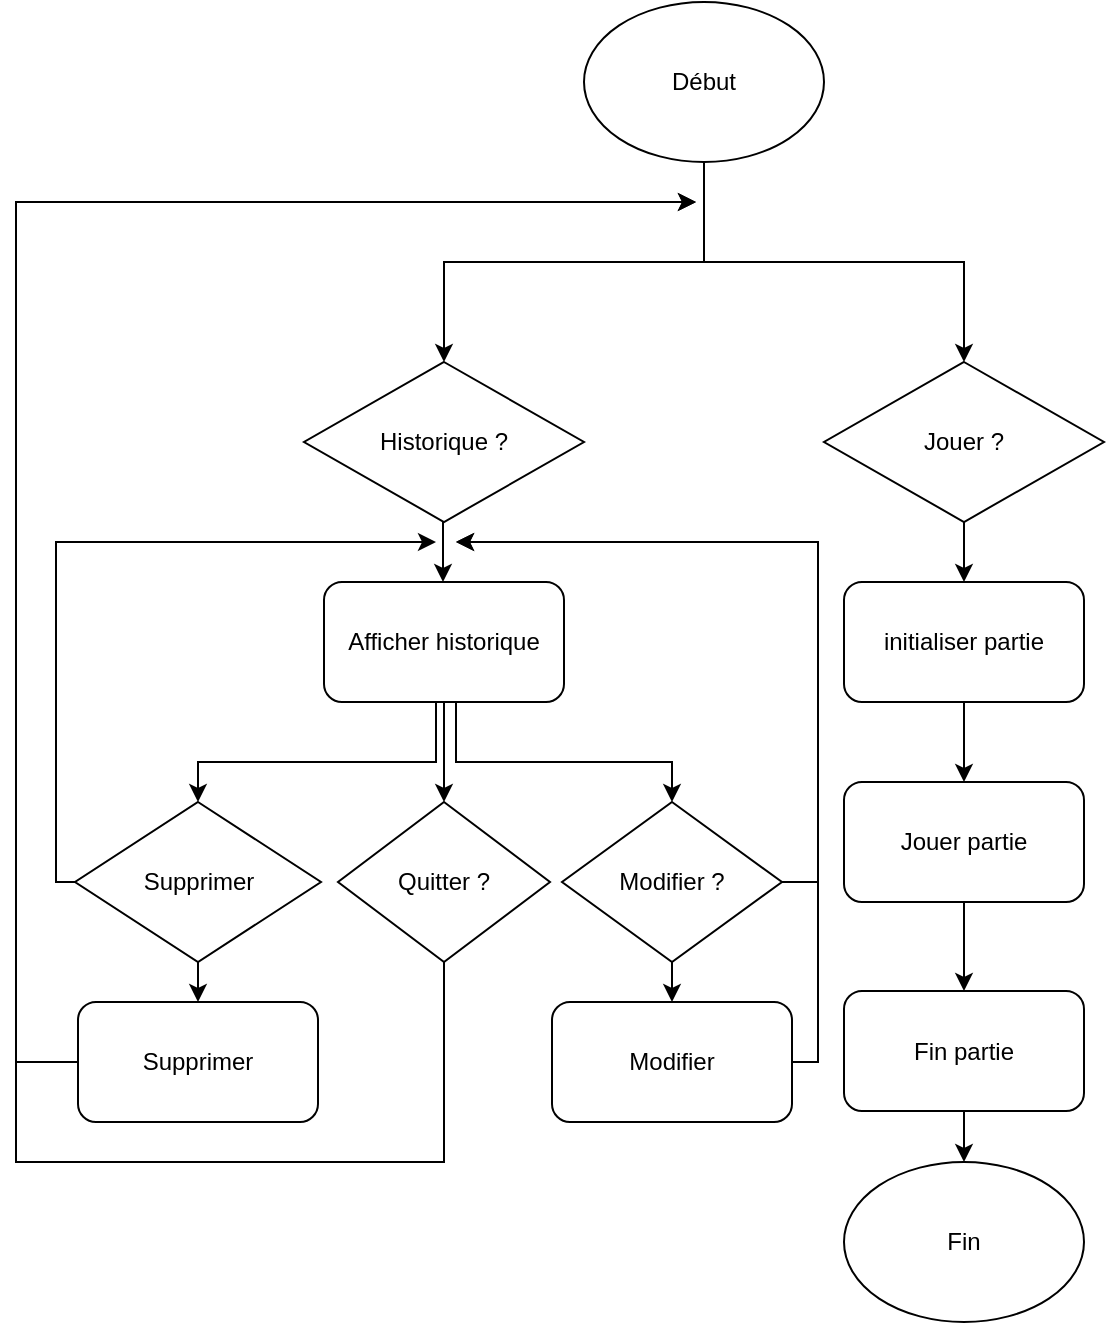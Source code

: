 <mxfile version="20.0.1" type="device" pages="4"><diagram id="KkVUG3RQoIaUx4awNnqN" name="main_menu"><mxGraphModel dx="1038" dy="579" grid="1" gridSize="10" guides="1" tooltips="1" connect="1" arrows="1" fold="1" page="1" pageScale="1" pageWidth="827" pageHeight="1169" math="0" shadow="0"><root><mxCell id="0"/><mxCell id="1" parent="0"/><mxCell id="xGXX86Dzffdt-CgrAbRX-1" style="edgeStyle=orthogonalEdgeStyle;rounded=0;orthogonalLoop=1;jettySize=auto;html=1;exitX=0.5;exitY=1;exitDx=0;exitDy=0;" edge="1" parent="1" source="jmRT0ch6LXETBB6M_RM3-1" target="bH9un8chpbnP7qli5ifg-1"><mxGeometry relative="1" as="geometry"/></mxCell><mxCell id="xGXX86Dzffdt-CgrAbRX-2" style="edgeStyle=orthogonalEdgeStyle;rounded=0;orthogonalLoop=1;jettySize=auto;html=1;exitX=0.5;exitY=1;exitDx=0;exitDy=0;entryX=0.5;entryY=0;entryDx=0;entryDy=0;" edge="1" parent="1" source="jmRT0ch6LXETBB6M_RM3-1" target="bH9un8chpbnP7qli5ifg-2"><mxGeometry relative="1" as="geometry"/></mxCell><mxCell id="jmRT0ch6LXETBB6M_RM3-1" value="Début" style="ellipse;whiteSpace=wrap;html=1;" vertex="1" parent="1"><mxGeometry x="354" y="60" width="120" height="80" as="geometry"/></mxCell><mxCell id="xGXX86Dzffdt-CgrAbRX-5" style="edgeStyle=orthogonalEdgeStyle;rounded=0;orthogonalLoop=1;jettySize=auto;html=1;exitX=0.5;exitY=1;exitDx=0;exitDy=0;entryX=0.5;entryY=0;entryDx=0;entryDy=0;" edge="1" parent="1"><mxGeometry relative="1" as="geometry"><mxPoint x="283.5" y="320" as="sourcePoint"/><mxPoint x="283.5" y="350" as="targetPoint"/></mxGeometry></mxCell><mxCell id="bH9un8chpbnP7qli5ifg-1" value="Historique ?" style="rhombus;whiteSpace=wrap;html=1;" vertex="1" parent="1"><mxGeometry x="214" y="240" width="140" height="80" as="geometry"/></mxCell><mxCell id="xGXX86Dzffdt-CgrAbRX-6" style="edgeStyle=orthogonalEdgeStyle;rounded=0;orthogonalLoop=1;jettySize=auto;html=1;exitX=0.5;exitY=1;exitDx=0;exitDy=0;entryX=0.5;entryY=0;entryDx=0;entryDy=0;" edge="1" parent="1" source="bH9un8chpbnP7qli5ifg-2" target="xGXX86Dzffdt-CgrAbRX-3"><mxGeometry relative="1" as="geometry"/></mxCell><mxCell id="bH9un8chpbnP7qli5ifg-2" value="Jouer ?" style="rhombus;whiteSpace=wrap;html=1;" vertex="1" parent="1"><mxGeometry x="474" y="240" width="140" height="80" as="geometry"/></mxCell><mxCell id="IkoMcCmRf7Yo2uoQWMhL-3" style="edgeStyle=orthogonalEdgeStyle;rounded=0;orthogonalLoop=1;jettySize=auto;html=1;exitX=0.5;exitY=1;exitDx=0;exitDy=0;entryX=0.5;entryY=0;entryDx=0;entryDy=0;" edge="1" parent="1" source="xGXX86Dzffdt-CgrAbRX-3" target="IkoMcCmRf7Yo2uoQWMhL-1"><mxGeometry relative="1" as="geometry"/></mxCell><mxCell id="xGXX86Dzffdt-CgrAbRX-3" value="initialiser partie" style="rounded=1;whiteSpace=wrap;html=1;" vertex="1" parent="1"><mxGeometry x="484" y="350" width="120" height="60" as="geometry"/></mxCell><mxCell id="xGXX86Dzffdt-CgrAbRX-11" style="edgeStyle=orthogonalEdgeStyle;rounded=0;orthogonalLoop=1;jettySize=auto;html=1;exitX=0.5;exitY=1;exitDx=0;exitDy=0;entryX=0.5;entryY=0;entryDx=0;entryDy=0;" edge="1" parent="1" target="xGXX86Dzffdt-CgrAbRX-9"><mxGeometry relative="1" as="geometry"><mxPoint x="251" y="410" as="sourcePoint"/><Array as="points"><mxPoint x="280" y="410"/><mxPoint x="280" y="440"/><mxPoint x="161" y="440"/></Array></mxGeometry></mxCell><mxCell id="xGXX86Dzffdt-CgrAbRX-12" style="edgeStyle=orthogonalEdgeStyle;rounded=0;orthogonalLoop=1;jettySize=auto;html=1;exitX=0.5;exitY=1;exitDx=0;exitDy=0;entryX=0.5;entryY=0;entryDx=0;entryDy=0;" edge="1" parent="1" target="xGXX86Dzffdt-CgrAbRX-10"><mxGeometry relative="1" as="geometry"><mxPoint x="325" y="410" as="sourcePoint"/><Array as="points"><mxPoint x="290" y="410"/><mxPoint x="290" y="440"/><mxPoint x="398" y="440"/></Array></mxGeometry></mxCell><mxCell id="xGXX86Dzffdt-CgrAbRX-24" style="edgeStyle=orthogonalEdgeStyle;rounded=0;orthogonalLoop=1;jettySize=auto;html=1;exitX=0.5;exitY=1;exitDx=0;exitDy=0;" edge="1" parent="1" source="xGXX86Dzffdt-CgrAbRX-4" target="xGXX86Dzffdt-CgrAbRX-23"><mxGeometry relative="1" as="geometry"/></mxCell><mxCell id="xGXX86Dzffdt-CgrAbRX-4" value="Afficher historique" style="rounded=1;whiteSpace=wrap;html=1;" vertex="1" parent="1"><mxGeometry x="224" y="350" width="120" height="60" as="geometry"/></mxCell><mxCell id="xGXX86Dzffdt-CgrAbRX-16" style="edgeStyle=orthogonalEdgeStyle;rounded=0;orthogonalLoop=1;jettySize=auto;html=1;exitX=0.5;exitY=1;exitDx=0;exitDy=0;entryX=0.5;entryY=0;entryDx=0;entryDy=0;" edge="1" parent="1" source="xGXX86Dzffdt-CgrAbRX-9" target="xGXX86Dzffdt-CgrAbRX-13"><mxGeometry relative="1" as="geometry"/></mxCell><mxCell id="xGXX86Dzffdt-CgrAbRX-20" style="edgeStyle=orthogonalEdgeStyle;rounded=0;orthogonalLoop=1;jettySize=auto;html=1;exitX=0;exitY=0.5;exitDx=0;exitDy=0;" edge="1" parent="1" source="xGXX86Dzffdt-CgrAbRX-9"><mxGeometry relative="1" as="geometry"><mxPoint x="280" y="330" as="targetPoint"/><Array as="points"><mxPoint x="90" y="500"/><mxPoint x="90" y="330"/></Array></mxGeometry></mxCell><mxCell id="xGXX86Dzffdt-CgrAbRX-9" value="Supprimer" style="rhombus;whiteSpace=wrap;html=1;" vertex="1" parent="1"><mxGeometry x="99.5" y="460" width="123" height="80" as="geometry"/></mxCell><mxCell id="xGXX86Dzffdt-CgrAbRX-15" style="edgeStyle=orthogonalEdgeStyle;rounded=0;orthogonalLoop=1;jettySize=auto;html=1;exitX=0.5;exitY=1;exitDx=0;exitDy=0;entryX=0.5;entryY=0;entryDx=0;entryDy=0;" edge="1" parent="1" source="xGXX86Dzffdt-CgrAbRX-10" target="xGXX86Dzffdt-CgrAbRX-14"><mxGeometry relative="1" as="geometry"/></mxCell><mxCell id="xGXX86Dzffdt-CgrAbRX-21" style="edgeStyle=orthogonalEdgeStyle;rounded=0;orthogonalLoop=1;jettySize=auto;html=1;exitX=1;exitY=0.5;exitDx=0;exitDy=0;" edge="1" parent="1" source="xGXX86Dzffdt-CgrAbRX-10"><mxGeometry relative="1" as="geometry"><mxPoint x="290" y="330" as="targetPoint"/><Array as="points"><mxPoint x="471" y="500"/><mxPoint x="471" y="330"/><mxPoint x="451" y="330"/></Array></mxGeometry></mxCell><mxCell id="xGXX86Dzffdt-CgrAbRX-10" value="Modifier ?" style="rhombus;whiteSpace=wrap;html=1;" vertex="1" parent="1"><mxGeometry x="343" y="460" width="110" height="80" as="geometry"/></mxCell><mxCell id="xGXX86Dzffdt-CgrAbRX-18" style="edgeStyle=orthogonalEdgeStyle;rounded=0;orthogonalLoop=1;jettySize=auto;html=1;exitX=0;exitY=0.5;exitDx=0;exitDy=0;" edge="1" parent="1" source="xGXX86Dzffdt-CgrAbRX-13"><mxGeometry relative="1" as="geometry"><mxPoint x="410" y="160" as="targetPoint"/><Array as="points"><mxPoint x="70" y="590"/><mxPoint x="70" y="160"/></Array></mxGeometry></mxCell><mxCell id="xGXX86Dzffdt-CgrAbRX-13" value="Supprimer" style="rounded=1;whiteSpace=wrap;html=1;" vertex="1" parent="1"><mxGeometry x="101" y="560" width="120" height="60" as="geometry"/></mxCell><mxCell id="xGXX86Dzffdt-CgrAbRX-22" style="edgeStyle=orthogonalEdgeStyle;rounded=0;orthogonalLoop=1;jettySize=auto;html=1;exitX=1;exitY=0.5;exitDx=0;exitDy=0;" edge="1" parent="1" source="xGXX86Dzffdt-CgrAbRX-14"><mxGeometry relative="1" as="geometry"><mxPoint x="290" y="330" as="targetPoint"/><Array as="points"><mxPoint x="471" y="590"/><mxPoint x="471" y="330"/></Array></mxGeometry></mxCell><mxCell id="xGXX86Dzffdt-CgrAbRX-14" value="Modifier" style="rounded=1;whiteSpace=wrap;html=1;" vertex="1" parent="1"><mxGeometry x="338" y="560" width="120" height="60" as="geometry"/></mxCell><mxCell id="xGXX86Dzffdt-CgrAbRX-26" style="edgeStyle=orthogonalEdgeStyle;rounded=0;orthogonalLoop=1;jettySize=auto;html=1;exitX=0.5;exitY=1;exitDx=0;exitDy=0;" edge="1" parent="1" source="xGXX86Dzffdt-CgrAbRX-23"><mxGeometry relative="1" as="geometry"><mxPoint x="410" y="160" as="targetPoint"/><Array as="points"><mxPoint x="284" y="640"/><mxPoint x="70" y="640"/><mxPoint x="70" y="160"/><mxPoint x="190" y="160"/></Array></mxGeometry></mxCell><mxCell id="xGXX86Dzffdt-CgrAbRX-23" value="Quitter ?" style="rhombus;whiteSpace=wrap;html=1;" vertex="1" parent="1"><mxGeometry x="231" y="460" width="106" height="80" as="geometry"/></mxCell><mxCell id="xGXX86Dzffdt-CgrAbRX-27" value="Fin" style="ellipse;whiteSpace=wrap;html=1;" vertex="1" parent="1"><mxGeometry x="484" y="640" width="120" height="80" as="geometry"/></mxCell><mxCell id="IkoMcCmRf7Yo2uoQWMhL-4" style="edgeStyle=orthogonalEdgeStyle;rounded=0;orthogonalLoop=1;jettySize=auto;html=1;exitX=0.5;exitY=1;exitDx=0;exitDy=0;entryX=0.5;entryY=0;entryDx=0;entryDy=0;" edge="1" parent="1" source="IkoMcCmRf7Yo2uoQWMhL-1" target="IkoMcCmRf7Yo2uoQWMhL-2"><mxGeometry relative="1" as="geometry"/></mxCell><mxCell id="IkoMcCmRf7Yo2uoQWMhL-1" value="Jouer partie" style="rounded=1;whiteSpace=wrap;html=1;" vertex="1" parent="1"><mxGeometry x="484" y="450" width="120" height="60" as="geometry"/></mxCell><mxCell id="IkoMcCmRf7Yo2uoQWMhL-5" style="edgeStyle=orthogonalEdgeStyle;rounded=0;orthogonalLoop=1;jettySize=auto;html=1;exitX=0.5;exitY=1;exitDx=0;exitDy=0;entryX=0.5;entryY=0;entryDx=0;entryDy=0;" edge="1" parent="1" source="IkoMcCmRf7Yo2uoQWMhL-2" target="xGXX86Dzffdt-CgrAbRX-27"><mxGeometry relative="1" as="geometry"/></mxCell><mxCell id="IkoMcCmRf7Yo2uoQWMhL-2" value="Fin partie" style="rounded=1;whiteSpace=wrap;html=1;" vertex="1" parent="1"><mxGeometry x="484" y="554.5" width="120" height="60" as="geometry"/></mxCell></root></mxGraphModel></diagram><diagram id="6PTwvpGMj78sXW2WjvAc" name="init_game"><mxGraphModel dx="1038" dy="579" grid="1" gridSize="10" guides="1" tooltips="1" connect="1" arrows="1" fold="1" page="1" pageScale="1" pageWidth="827" pageHeight="1169" math="0" shadow="0"><root><mxCell id="0"/><mxCell id="1" parent="0"/><mxCell id="9q3M-0PvtPAJ05o4D4KN-1" value="Début" style="ellipse;whiteSpace=wrap;html=1;" vertex="1" parent="1"><mxGeometry x="340" y="120" width="120" height="80" as="geometry"/></mxCell><mxCell id="9q3M-0PvtPAJ05o4D4KN-15" style="edgeStyle=orthogonalEdgeStyle;rounded=0;orthogonalLoop=1;jettySize=auto;html=1;exitX=0.5;exitY=1;exitDx=0;exitDy=0;entryX=0.5;entryY=0;entryDx=0;entryDy=0;" edge="1" parent="1" target="9q3M-0PvtPAJ05o4D4KN-3"><mxGeometry relative="1" as="geometry"><mxPoint x="400" y="200" as="sourcePoint"/></mxGeometry></mxCell><mxCell id="9q3M-0PvtPAJ05o4D4KN-9" style="edgeStyle=orthogonalEdgeStyle;rounded=0;orthogonalLoop=1;jettySize=auto;html=1;exitX=1;exitY=0.5;exitDx=0;exitDy=0;entryX=0;entryY=0.5;entryDx=0;entryDy=0;" edge="1" parent="1" source="9q3M-0PvtPAJ05o4D4KN-3" target="9q3M-0PvtPAJ05o4D4KN-4"><mxGeometry relative="1" as="geometry"/></mxCell><mxCell id="9q3M-0PvtPAJ05o4D4KN-3" value="Partie existante ?" style="rhombus;whiteSpace=wrap;html=1;" vertex="1" parent="1"><mxGeometry x="335" y="240" width="130" height="80" as="geometry"/></mxCell><mxCell id="9q3M-0PvtPAJ05o4D4KN-13" style="edgeStyle=orthogonalEdgeStyle;rounded=0;orthogonalLoop=1;jettySize=auto;html=1;exitX=0.5;exitY=1;exitDx=0;exitDy=0;entryX=0.5;entryY=0;entryDx=0;entryDy=0;" edge="1" parent="1" source="9q3M-0PvtPAJ05o4D4KN-4" target="9q3M-0PvtPAJ05o4D4KN-5"><mxGeometry relative="1" as="geometry"/></mxCell><mxCell id="9q3M-0PvtPAJ05o4D4KN-39" style="edgeStyle=orthogonalEdgeStyle;rounded=0;orthogonalLoop=1;jettySize=auto;html=1;exitX=1;exitY=0.5;exitDx=0;exitDy=0;" edge="1" parent="1" source="9q3M-0PvtPAJ05o4D4KN-4"><mxGeometry relative="1" as="geometry"><mxPoint x="400" y="800" as="targetPoint"/><Array as="points"><mxPoint x="760" y="280"/><mxPoint x="760" y="800"/><mxPoint x="650" y="800"/></Array></mxGeometry></mxCell><mxCell id="9q3M-0PvtPAJ05o4D4KN-4" value="Continuer ?" style="rhombus;whiteSpace=wrap;html=1;" vertex="1" parent="1"><mxGeometry x="550" y="240" width="125" height="80" as="geometry"/></mxCell><mxCell id="9q3M-0PvtPAJ05o4D4KN-10" style="edgeStyle=orthogonalEdgeStyle;rounded=0;orthogonalLoop=1;jettySize=auto;html=1;exitX=0.5;exitY=1;exitDx=0;exitDy=0;entryX=0.5;entryY=0;entryDx=0;entryDy=0;" edge="1" parent="1" source="9q3M-0PvtPAJ05o4D4KN-5" target="9q3M-0PvtPAJ05o4D4KN-6"><mxGeometry relative="1" as="geometry"/></mxCell><mxCell id="9q3M-0PvtPAJ05o4D4KN-5" value="Choix nb tours" style="rounded=1;whiteSpace=wrap;html=1;" vertex="1" parent="1"><mxGeometry x="340" y="360" width="120" height="60" as="geometry"/></mxCell><mxCell id="9q3M-0PvtPAJ05o4D4KN-11" style="edgeStyle=orthogonalEdgeStyle;rounded=0;orthogonalLoop=1;jettySize=auto;html=1;exitX=0.5;exitY=1;exitDx=0;exitDy=0;entryX=0.5;entryY=0;entryDx=0;entryDy=0;" edge="1" parent="1" source="9q3M-0PvtPAJ05o4D4KN-6" target="9q3M-0PvtPAJ05o4D4KN-7"><mxGeometry relative="1" as="geometry"/></mxCell><mxCell id="9q3M-0PvtPAJ05o4D4KN-6" value="choix nb quilles" style="rounded=1;whiteSpace=wrap;html=1;" vertex="1" parent="1"><mxGeometry x="340" y="450" width="120" height="60" as="geometry"/></mxCell><mxCell id="9q3M-0PvtPAJ05o4D4KN-20" style="edgeStyle=orthogonalEdgeStyle;rounded=0;orthogonalLoop=1;jettySize=auto;html=1;exitX=0.5;exitY=1;exitDx=0;exitDy=0;entryX=0.5;entryY=0;entryDx=0;entryDy=0;" edge="1" parent="1" source="9q3M-0PvtPAJ05o4D4KN-7" target="9q3M-0PvtPAJ05o4D4KN-19"><mxGeometry relative="1" as="geometry"/></mxCell><mxCell id="9q3M-0PvtPAJ05o4D4KN-24" style="edgeStyle=orthogonalEdgeStyle;rounded=0;orthogonalLoop=1;jettySize=auto;html=1;exitX=0.5;exitY=1;exitDx=0;exitDy=0;" edge="1" parent="1" source="9q3M-0PvtPAJ05o4D4KN-7" target="9q3M-0PvtPAJ05o4D4KN-22"><mxGeometry relative="1" as="geometry"/></mxCell><mxCell id="9q3M-0PvtPAJ05o4D4KN-7" value="Ajout joueur" style="rounded=1;whiteSpace=wrap;html=1;" vertex="1" parent="1"><mxGeometry x="340" y="555" width="120" height="60" as="geometry"/></mxCell><mxCell id="9q3M-0PvtPAJ05o4D4KN-8" value="" style="endArrow=classic;html=1;rounded=0;exitX=0.5;exitY=1;exitDx=0;exitDy=0;entryX=0.5;entryY=0;entryDx=0;entryDy=0;" edge="1" parent="1" source="9q3M-0PvtPAJ05o4D4KN-3" target="9q3M-0PvtPAJ05o4D4KN-5"><mxGeometry width="50" height="50" relative="1" as="geometry"><mxPoint x="390" y="460" as="sourcePoint"/><mxPoint x="440" y="410" as="targetPoint"/></mxGeometry></mxCell><mxCell id="9q3M-0PvtPAJ05o4D4KN-18" value="Fin" style="ellipse;whiteSpace=wrap;html=1;" vertex="1" parent="1"><mxGeometry x="335" y="1030" width="120" height="80" as="geometry"/></mxCell><mxCell id="9q3M-0PvtPAJ05o4D4KN-35" style="edgeStyle=orthogonalEdgeStyle;rounded=0;orthogonalLoop=1;jettySize=auto;html=1;exitX=0;exitY=0.5;exitDx=0;exitDy=0;" edge="1" parent="1" source="9q3M-0PvtPAJ05o4D4KN-19"><mxGeometry relative="1" as="geometry"><mxPoint x="400" y="540" as="targetPoint"/><Array as="points"><mxPoint x="250" y="710"/><mxPoint x="250" y="540"/><mxPoint x="290" y="540"/></Array></mxGeometry></mxCell><mxCell id="9q3M-0PvtPAJ05o4D4KN-37" style="edgeStyle=orthogonalEdgeStyle;rounded=0;orthogonalLoop=1;jettySize=auto;html=1;exitX=0.5;exitY=1;exitDx=0;exitDy=0;entryX=0.5;entryY=0;entryDx=0;entryDy=0;" edge="1" parent="1" source="9q3M-0PvtPAJ05o4D4KN-19" target="9q3M-0PvtPAJ05o4D4KN-36"><mxGeometry relative="1" as="geometry"/></mxCell><mxCell id="9q3M-0PvtPAJ05o4D4KN-19" value="nouveau joueur ?" style="rhombus;whiteSpace=wrap;html=1;" vertex="1" parent="1"><mxGeometry x="270" y="670" width="110" height="80" as="geometry"/></mxCell><mxCell id="9q3M-0PvtPAJ05o4D4KN-31" style="edgeStyle=orthogonalEdgeStyle;rounded=0;orthogonalLoop=1;jettySize=auto;html=1;exitX=1;exitY=0.5;exitDx=0;exitDy=0;entryX=0;entryY=0.5;entryDx=0;entryDy=0;" edge="1" parent="1" source="9q3M-0PvtPAJ05o4D4KN-22" target="9q3M-0PvtPAJ05o4D4KN-30"><mxGeometry relative="1" as="geometry"/></mxCell><mxCell id="9q3M-0PvtPAJ05o4D4KN-38" style="edgeStyle=orthogonalEdgeStyle;rounded=0;orthogonalLoop=1;jettySize=auto;html=1;exitX=0.5;exitY=1;exitDx=0;exitDy=0;entryX=0.5;entryY=0;entryDx=0;entryDy=0;" edge="1" parent="1" source="9q3M-0PvtPAJ05o4D4KN-22" target="9q3M-0PvtPAJ05o4D4KN-36"><mxGeometry relative="1" as="geometry"/></mxCell><mxCell id="9q3M-0PvtPAJ05o4D4KN-22" value="Suppression joueur ?" style="rhombus;whiteSpace=wrap;html=1;" vertex="1" parent="1"><mxGeometry x="414" y="670" width="130" height="80" as="geometry"/></mxCell><mxCell id="9q3M-0PvtPAJ05o4D4KN-34" style="edgeStyle=orthogonalEdgeStyle;rounded=0;orthogonalLoop=1;jettySize=auto;html=1;exitX=0.5;exitY=0;exitDx=0;exitDy=0;" edge="1" parent="1" source="9q3M-0PvtPAJ05o4D4KN-30"><mxGeometry relative="1" as="geometry"><mxPoint x="400" y="540" as="targetPoint"/><Array as="points"><mxPoint x="640" y="540"/><mxPoint x="570" y="540"/></Array></mxGeometry></mxCell><mxCell id="9q3M-0PvtPAJ05o4D4KN-30" value="supprimer joueur" style="rounded=1;whiteSpace=wrap;html=1;" vertex="1" parent="1"><mxGeometry x="580" y="680" width="120" height="60" as="geometry"/></mxCell><mxCell id="9q3M-0PvtPAJ05o4D4KN-50" style="edgeStyle=orthogonalEdgeStyle;rounded=0;orthogonalLoop=1;jettySize=auto;html=1;exitX=0.5;exitY=1;exitDx=0;exitDy=0;entryX=0.5;entryY=0;entryDx=0;entryDy=0;" edge="1" parent="1" source="9q3M-0PvtPAJ05o4D4KN-36" target="9q3M-0PvtPAJ05o4D4KN-49"><mxGeometry relative="1" as="geometry"/></mxCell><mxCell id="9q3M-0PvtPAJ05o4D4KN-36" value="Jouer partie" style="rounded=1;whiteSpace=wrap;html=1;" vertex="1" parent="1"><mxGeometry x="335" y="820" width="120" height="60" as="geometry"/></mxCell><mxCell id="9q3M-0PvtPAJ05o4D4KN-41" value="Non" style="text;html=1;align=center;verticalAlign=middle;resizable=0;points=[];autosize=1;strokeColor=none;fillColor=none;" vertex="1" parent="1"><mxGeometry x="320" y="750" width="40" height="20" as="geometry"/></mxCell><mxCell id="9q3M-0PvtPAJ05o4D4KN-42" value="Non" style="text;html=1;align=center;verticalAlign=middle;resizable=0;points=[];autosize=1;strokeColor=none;fillColor=none;" vertex="1" parent="1"><mxGeometry x="480" y="750" width="40" height="20" as="geometry"/></mxCell><mxCell id="9q3M-0PvtPAJ05o4D4KN-43" value="Oui" style="text;html=1;align=center;verticalAlign=middle;resizable=0;points=[];autosize=1;strokeColor=none;fillColor=none;" vertex="1" parent="1"><mxGeometry x="235" y="710" width="30" height="20" as="geometry"/></mxCell><mxCell id="9q3M-0PvtPAJ05o4D4KN-44" value="Oui" style="text;html=1;align=center;verticalAlign=middle;resizable=0;points=[];autosize=1;strokeColor=none;fillColor=none;" vertex="1" parent="1"><mxGeometry x="545" y="710" width="30" height="20" as="geometry"/></mxCell><mxCell id="9q3M-0PvtPAJ05o4D4KN-45" value="Oui" style="text;html=1;align=center;verticalAlign=middle;resizable=0;points=[];autosize=1;strokeColor=none;fillColor=none;" vertex="1" parent="1"><mxGeometry x="465" y="250" width="30" height="20" as="geometry"/></mxCell><mxCell id="9q3M-0PvtPAJ05o4D4KN-46" value="Oui" style="text;html=1;align=center;verticalAlign=middle;resizable=0;points=[];autosize=1;strokeColor=none;fillColor=none;" vertex="1" parent="1"><mxGeometry x="675" y="260" width="30" height="20" as="geometry"/></mxCell><mxCell id="9q3M-0PvtPAJ05o4D4KN-47" value="Non" style="text;html=1;align=center;verticalAlign=middle;resizable=0;points=[];autosize=1;strokeColor=none;fillColor=none;" vertex="1" parent="1"><mxGeometry x="610" y="320" width="40" height="20" as="geometry"/></mxCell><mxCell id="9q3M-0PvtPAJ05o4D4KN-48" value="Non" style="text;html=1;align=center;verticalAlign=middle;resizable=0;points=[];autosize=1;strokeColor=none;fillColor=none;" vertex="1" parent="1"><mxGeometry x="400" y="320" width="40" height="20" as="geometry"/></mxCell><mxCell id="9q3M-0PvtPAJ05o4D4KN-51" style="edgeStyle=orthogonalEdgeStyle;rounded=0;orthogonalLoop=1;jettySize=auto;html=1;exitX=0.5;exitY=1;exitDx=0;exitDy=0;entryX=0.5;entryY=0;entryDx=0;entryDy=0;" edge="1" parent="1" source="9q3M-0PvtPAJ05o4D4KN-49" target="9q3M-0PvtPAJ05o4D4KN-18"><mxGeometry relative="1" as="geometry"/></mxCell><mxCell id="9q3M-0PvtPAJ05o4D4KN-49" value="Fin partie" style="rounded=1;whiteSpace=wrap;html=1;" vertex="1" parent="1"><mxGeometry x="335" y="930" width="120" height="60" as="geometry"/></mxCell></root></mxGraphModel></diagram><diagram id="Bl9i_5GkF7Xa6PHVeMik" name="in_game"><mxGraphModel dx="1038" dy="579" grid="1" gridSize="10" guides="1" tooltips="1" connect="1" arrows="1" fold="1" page="1" pageScale="1" pageWidth="827" pageHeight="1169" math="0" shadow="0"><root><mxCell id="0"/><mxCell id="1" parent="0"/><mxCell id="6Ye1iGsZh4-oFbqgD_Xz-23" style="edgeStyle=orthogonalEdgeStyle;rounded=0;orthogonalLoop=1;jettySize=auto;html=1;exitX=0.5;exitY=1;exitDx=0;exitDy=0;entryX=0.5;entryY=0;entryDx=0;entryDy=0;" edge="1" parent="1" source="6Ye1iGsZh4-oFbqgD_Xz-1" target="6Ye1iGsZh4-oFbqgD_Xz-2"><mxGeometry relative="1" as="geometry"/></mxCell><mxCell id="6Ye1iGsZh4-oFbqgD_Xz-1" value="Début" style="ellipse;whiteSpace=wrap;html=1;" vertex="1" parent="1"><mxGeometry x="360" y="70" width="120" height="80" as="geometry"/></mxCell><mxCell id="6Ye1iGsZh4-oFbqgD_Xz-4" style="edgeStyle=orthogonalEdgeStyle;rounded=0;orthogonalLoop=1;jettySize=auto;html=1;exitX=0.5;exitY=1;exitDx=0;exitDy=0;" edge="1" parent="1" source="6Ye1iGsZh4-oFbqgD_Xz-2" target="6Ye1iGsZh4-oFbqgD_Xz-3"><mxGeometry relative="1" as="geometry"/></mxCell><mxCell id="6Ye1iGsZh4-oFbqgD_Xz-2" value="inscrire lancer 1" style="rounded=1;whiteSpace=wrap;html=1;" vertex="1" parent="1"><mxGeometry x="360" y="220" width="120" height="60" as="geometry"/></mxCell><mxCell id="6Ye1iGsZh4-oFbqgD_Xz-6" style="edgeStyle=orthogonalEdgeStyle;rounded=0;orthogonalLoop=1;jettySize=auto;html=1;exitX=0.5;exitY=1;exitDx=0;exitDy=0;entryX=0.5;entryY=0;entryDx=0;entryDy=0;" edge="1" parent="1" source="6Ye1iGsZh4-oFbqgD_Xz-3" target="6Ye1iGsZh4-oFbqgD_Xz-5"><mxGeometry relative="1" as="geometry"/></mxCell><mxCell id="6Ye1iGsZh4-oFbqgD_Xz-20" style="edgeStyle=orthogonalEdgeStyle;rounded=0;orthogonalLoop=1;jettySize=auto;html=1;exitX=1;exitY=0.5;exitDx=0;exitDy=0;" edge="1" parent="1" source="6Ye1iGsZh4-oFbqgD_Xz-3"><mxGeometry relative="1" as="geometry"><mxPoint x="420" y="510" as="targetPoint"/><Array as="points"><mxPoint x="520" y="360"/><mxPoint x="520" y="510"/><mxPoint x="490" y="510"/></Array></mxGeometry></mxCell><mxCell id="6Ye1iGsZh4-oFbqgD_Xz-3" value="strike ?" style="rhombus;whiteSpace=wrap;html=1;" vertex="1" parent="1"><mxGeometry x="360" y="320" width="120" height="80" as="geometry"/></mxCell><mxCell id="6Ye1iGsZh4-oFbqgD_Xz-18" style="edgeStyle=orthogonalEdgeStyle;rounded=0;orthogonalLoop=1;jettySize=auto;html=1;exitX=0.5;exitY=1;exitDx=0;exitDy=0;entryX=0.5;entryY=0;entryDx=0;entryDy=0;" edge="1" parent="1" source="6Ye1iGsZh4-oFbqgD_Xz-5" target="6Ye1iGsZh4-oFbqgD_Xz-17"><mxGeometry relative="1" as="geometry"/></mxCell><mxCell id="6Ye1iGsZh4-oFbqgD_Xz-5" value="inscrire lancer 2" style="rounded=1;whiteSpace=wrap;html=1;" vertex="1" parent="1"><mxGeometry x="360" y="430" width="120" height="60" as="geometry"/></mxCell><mxCell id="6Ye1iGsZh4-oFbqgD_Xz-7" value="Non" style="text;html=1;align=center;verticalAlign=middle;resizable=0;points=[];autosize=1;strokeColor=none;fillColor=none;" vertex="1" parent="1"><mxGeometry x="414" y="400" width="40" height="20" as="geometry"/></mxCell><mxCell id="6Ye1iGsZh4-oFbqgD_Xz-11" style="edgeStyle=orthogonalEdgeStyle;rounded=0;orthogonalLoop=1;jettySize=auto;html=1;exitX=0.5;exitY=1;exitDx=0;exitDy=0;entryX=0.5;entryY=0;entryDx=0;entryDy=0;" edge="1" parent="1" source="6Ye1iGsZh4-oFbqgD_Xz-8" target="6Ye1iGsZh4-oFbqgD_Xz-10"><mxGeometry relative="1" as="geometry"><mxPoint x="420" y="653" as="targetPoint"/></mxGeometry></mxCell><mxCell id="6Ye1iGsZh4-oFbqgD_Xz-8" value="current_tour++" style="rounded=1;whiteSpace=wrap;html=1;" vertex="1" parent="1"><mxGeometry x="360" y="613" width="120" height="60" as="geometry"/></mxCell><mxCell id="6Ye1iGsZh4-oFbqgD_Xz-15" style="edgeStyle=orthogonalEdgeStyle;rounded=0;orthogonalLoop=1;jettySize=auto;html=1;exitX=0.5;exitY=1;exitDx=0;exitDy=0;entryX=0.5;entryY=0;entryDx=0;entryDy=0;" edge="1" parent="1" source="6Ye1iGsZh4-oFbqgD_Xz-10" target="6Ye1iGsZh4-oFbqgD_Xz-12"><mxGeometry relative="1" as="geometry"/></mxCell><mxCell id="6Ye1iGsZh4-oFbqgD_Xz-22" style="edgeStyle=orthogonalEdgeStyle;rounded=0;orthogonalLoop=1;jettySize=auto;html=1;exitX=0;exitY=0.5;exitDx=0;exitDy=0;" edge="1" parent="1" source="6Ye1iGsZh4-oFbqgD_Xz-10"><mxGeometry relative="1" as="geometry"><mxPoint x="420" y="180" as="targetPoint"/><Array as="points"><mxPoint x="290" y="743"/><mxPoint x="290" y="180"/><mxPoint x="360" y="180"/></Array></mxGeometry></mxCell><mxCell id="6Ye1iGsZh4-oFbqgD_Xz-10" value="nb tours atteint ?" style="rhombus;whiteSpace=wrap;html=1;" vertex="1" parent="1"><mxGeometry x="360" y="703" width="120" height="80" as="geometry"/></mxCell><mxCell id="6Ye1iGsZh4-oFbqgD_Xz-14" style="edgeStyle=orthogonalEdgeStyle;rounded=0;orthogonalLoop=1;jettySize=auto;html=1;exitX=0.5;exitY=1;exitDx=0;exitDy=0;entryX=0.5;entryY=0;entryDx=0;entryDy=0;" edge="1" parent="1" source="6Ye1iGsZh4-oFbqgD_Xz-12" target="6Ye1iGsZh4-oFbqgD_Xz-13"><mxGeometry relative="1" as="geometry"/></mxCell><mxCell id="6Ye1iGsZh4-oFbqgD_Xz-12" value="fin partie" style="rounded=1;whiteSpace=wrap;html=1;" vertex="1" parent="1"><mxGeometry x="360" y="813" width="120" height="60" as="geometry"/></mxCell><mxCell id="6Ye1iGsZh4-oFbqgD_Xz-13" value="fin" style="ellipse;whiteSpace=wrap;html=1;" vertex="1" parent="1"><mxGeometry x="360" y="903" width="120" height="80" as="geometry"/></mxCell><mxCell id="6Ye1iGsZh4-oFbqgD_Xz-19" style="edgeStyle=orthogonalEdgeStyle;rounded=0;orthogonalLoop=1;jettySize=auto;html=1;exitX=0.5;exitY=1;exitDx=0;exitDy=0;entryX=0.5;entryY=0;entryDx=0;entryDy=0;" edge="1" parent="1" source="6Ye1iGsZh4-oFbqgD_Xz-17" target="6Ye1iGsZh4-oFbqgD_Xz-8"><mxGeometry relative="1" as="geometry"/></mxCell><mxCell id="6Ye1iGsZh4-oFbqgD_Xz-17" value="enregistrer score" style="rounded=1;whiteSpace=wrap;html=1;" vertex="1" parent="1"><mxGeometry x="360" y="524.5" width="120" height="60" as="geometry"/></mxCell><mxCell id="6Ye1iGsZh4-oFbqgD_Xz-21" value="Oui" style="text;html=1;align=center;verticalAlign=middle;resizable=0;points=[];autosize=1;strokeColor=none;fillColor=none;" vertex="1" parent="1"><mxGeometry x="480" y="340" width="30" height="20" as="geometry"/></mxCell><mxCell id="6Ye1iGsZh4-oFbqgD_Xz-24" value="Pour chaque joueur" style="text;html=1;align=center;verticalAlign=middle;resizable=0;points=[];autosize=1;strokeColor=none;fillColor=none;" vertex="1" parent="1"><mxGeometry x="414" y="190" width="120" height="20" as="geometry"/></mxCell><mxCell id="BzYHw24Uw5o_7rNy9ZtD-1" value="Oui" style="text;html=1;align=center;verticalAlign=middle;resizable=0;points=[];autosize=1;strokeColor=none;fillColor=none;" vertex="1" parent="1"><mxGeometry x="415" y="780" width="30" height="20" as="geometry"/></mxCell><mxCell id="BzYHw24Uw5o_7rNy9ZtD-2" value="Non" style="text;html=1;align=center;verticalAlign=middle;resizable=0;points=[];autosize=1;strokeColor=none;fillColor=none;" vertex="1" parent="1"><mxGeometry x="320" y="720" width="40" height="20" as="geometry"/></mxCell></root></mxGraphModel></diagram><diagram id="UjEDaZ6dklrBeCNkrAvX" name="end_game"><mxGraphModel dx="1038" dy="579" grid="1" gridSize="10" guides="1" tooltips="1" connect="1" arrows="1" fold="1" page="1" pageScale="1" pageWidth="827" pageHeight="1169" math="0" shadow="0"><root><mxCell id="0"/><mxCell id="1" parent="0"/><mxCell id="PuXsDeK8pRjfdLO_jtEL-3" style="edgeStyle=orthogonalEdgeStyle;rounded=0;orthogonalLoop=1;jettySize=auto;html=1;exitX=0.5;exitY=1;exitDx=0;exitDy=0;entryX=0.5;entryY=0;entryDx=0;entryDy=0;" edge="1" parent="1" source="PuXsDeK8pRjfdLO_jtEL-1" target="PuXsDeK8pRjfdLO_jtEL-2"><mxGeometry relative="1" as="geometry"/></mxCell><mxCell id="PuXsDeK8pRjfdLO_jtEL-1" value="Début" style="ellipse;whiteSpace=wrap;html=1;" vertex="1" parent="1"><mxGeometry x="340" y="50" width="120" height="80" as="geometry"/></mxCell><mxCell id="PuXsDeK8pRjfdLO_jtEL-5" style="edgeStyle=orthogonalEdgeStyle;rounded=0;orthogonalLoop=1;jettySize=auto;html=1;exitX=0.5;exitY=1;exitDx=0;exitDy=0;entryX=0.5;entryY=0;entryDx=0;entryDy=0;" edge="1" parent="1" source="PuXsDeK8pRjfdLO_jtEL-2" target="PuXsDeK8pRjfdLO_jtEL-4"><mxGeometry relative="1" as="geometry"/></mxCell><mxCell id="PuXsDeK8pRjfdLO_jtEL-2" value="Afficher scores" style="rounded=1;whiteSpace=wrap;html=1;" vertex="1" parent="1"><mxGeometry x="340" y="180" width="120" height="60" as="geometry"/></mxCell><mxCell id="PuXsDeK8pRjfdLO_jtEL-7" style="edgeStyle=orthogonalEdgeStyle;rounded=0;orthogonalLoop=1;jettySize=auto;html=1;exitX=0.5;exitY=1;exitDx=0;exitDy=0;" edge="1" parent="1" source="PuXsDeK8pRjfdLO_jtEL-4" target="PuXsDeK8pRjfdLO_jtEL-6"><mxGeometry relative="1" as="geometry"/></mxCell><mxCell id="PuXsDeK8pRjfdLO_jtEL-10" style="edgeStyle=orthogonalEdgeStyle;rounded=0;orthogonalLoop=1;jettySize=auto;html=1;exitX=1;exitY=0.5;exitDx=0;exitDy=0;" edge="1" parent="1" source="PuXsDeK8pRjfdLO_jtEL-4"><mxGeometry relative="1" as="geometry"><mxPoint x="400" y="460" as="targetPoint"/><Array as="points"><mxPoint x="510" y="310"/><mxPoint x="510" y="460"/></Array></mxGeometry></mxCell><mxCell id="PuXsDeK8pRjfdLO_jtEL-4" value="Enregistrer ?" style="rhombus;whiteSpace=wrap;html=1;" vertex="1" parent="1"><mxGeometry x="325" y="270" width="150" height="80" as="geometry"/></mxCell><mxCell id="PuXsDeK8pRjfdLO_jtEL-9" style="edgeStyle=orthogonalEdgeStyle;rounded=0;orthogonalLoop=1;jettySize=auto;html=1;exitX=0.5;exitY=1;exitDx=0;exitDy=0;entryX=0.5;entryY=0;entryDx=0;entryDy=0;" edge="1" parent="1" source="PuXsDeK8pRjfdLO_jtEL-6" target="PuXsDeK8pRjfdLO_jtEL-8"><mxGeometry relative="1" as="geometry"/></mxCell><mxCell id="PuXsDeK8pRjfdLO_jtEL-6" value="Enregistrer" style="rounded=1;whiteSpace=wrap;html=1;" vertex="1" parent="1"><mxGeometry x="340" y="380" width="120" height="60" as="geometry"/></mxCell><mxCell id="PuXsDeK8pRjfdLO_jtEL-8" value="Fin" style="ellipse;whiteSpace=wrap;html=1;" vertex="1" parent="1"><mxGeometry x="340" y="480" width="120" height="80" as="geometry"/></mxCell><mxCell id="PuXsDeK8pRjfdLO_jtEL-11" value="Oui" style="text;html=1;align=center;verticalAlign=middle;resizable=0;points=[];autosize=1;strokeColor=none;fillColor=none;" vertex="1" parent="1"><mxGeometry x="405" y="350" width="30" height="20" as="geometry"/></mxCell><mxCell id="PuXsDeK8pRjfdLO_jtEL-12" value="Non" style="text;html=1;align=center;verticalAlign=middle;resizable=0;points=[];autosize=1;strokeColor=none;fillColor=none;" vertex="1" parent="1"><mxGeometry x="460" y="290" width="40" height="20" as="geometry"/></mxCell></root></mxGraphModel></diagram></mxfile>